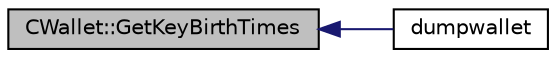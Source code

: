 digraph "CWallet::GetKeyBirthTimes"
{
  edge [fontname="Helvetica",fontsize="10",labelfontname="Helvetica",labelfontsize="10"];
  node [fontname="Helvetica",fontsize="10",shape=record];
  rankdir="LR";
  Node1721 [label="CWallet::GetKeyBirthTimes",height=0.2,width=0.4,color="black", fillcolor="grey75", style="filled", fontcolor="black"];
  Node1721 -> Node1722 [dir="back",color="midnightblue",fontsize="10",style="solid",fontname="Helvetica"];
  Node1722 [label="dumpwallet",height=0.2,width=0.4,color="black", fillcolor="white", style="filled",URL="$dc/dbf/rpcdump_8cpp.html#a831ddf746d4f2500ba6f6c07f63445cd"];
}
